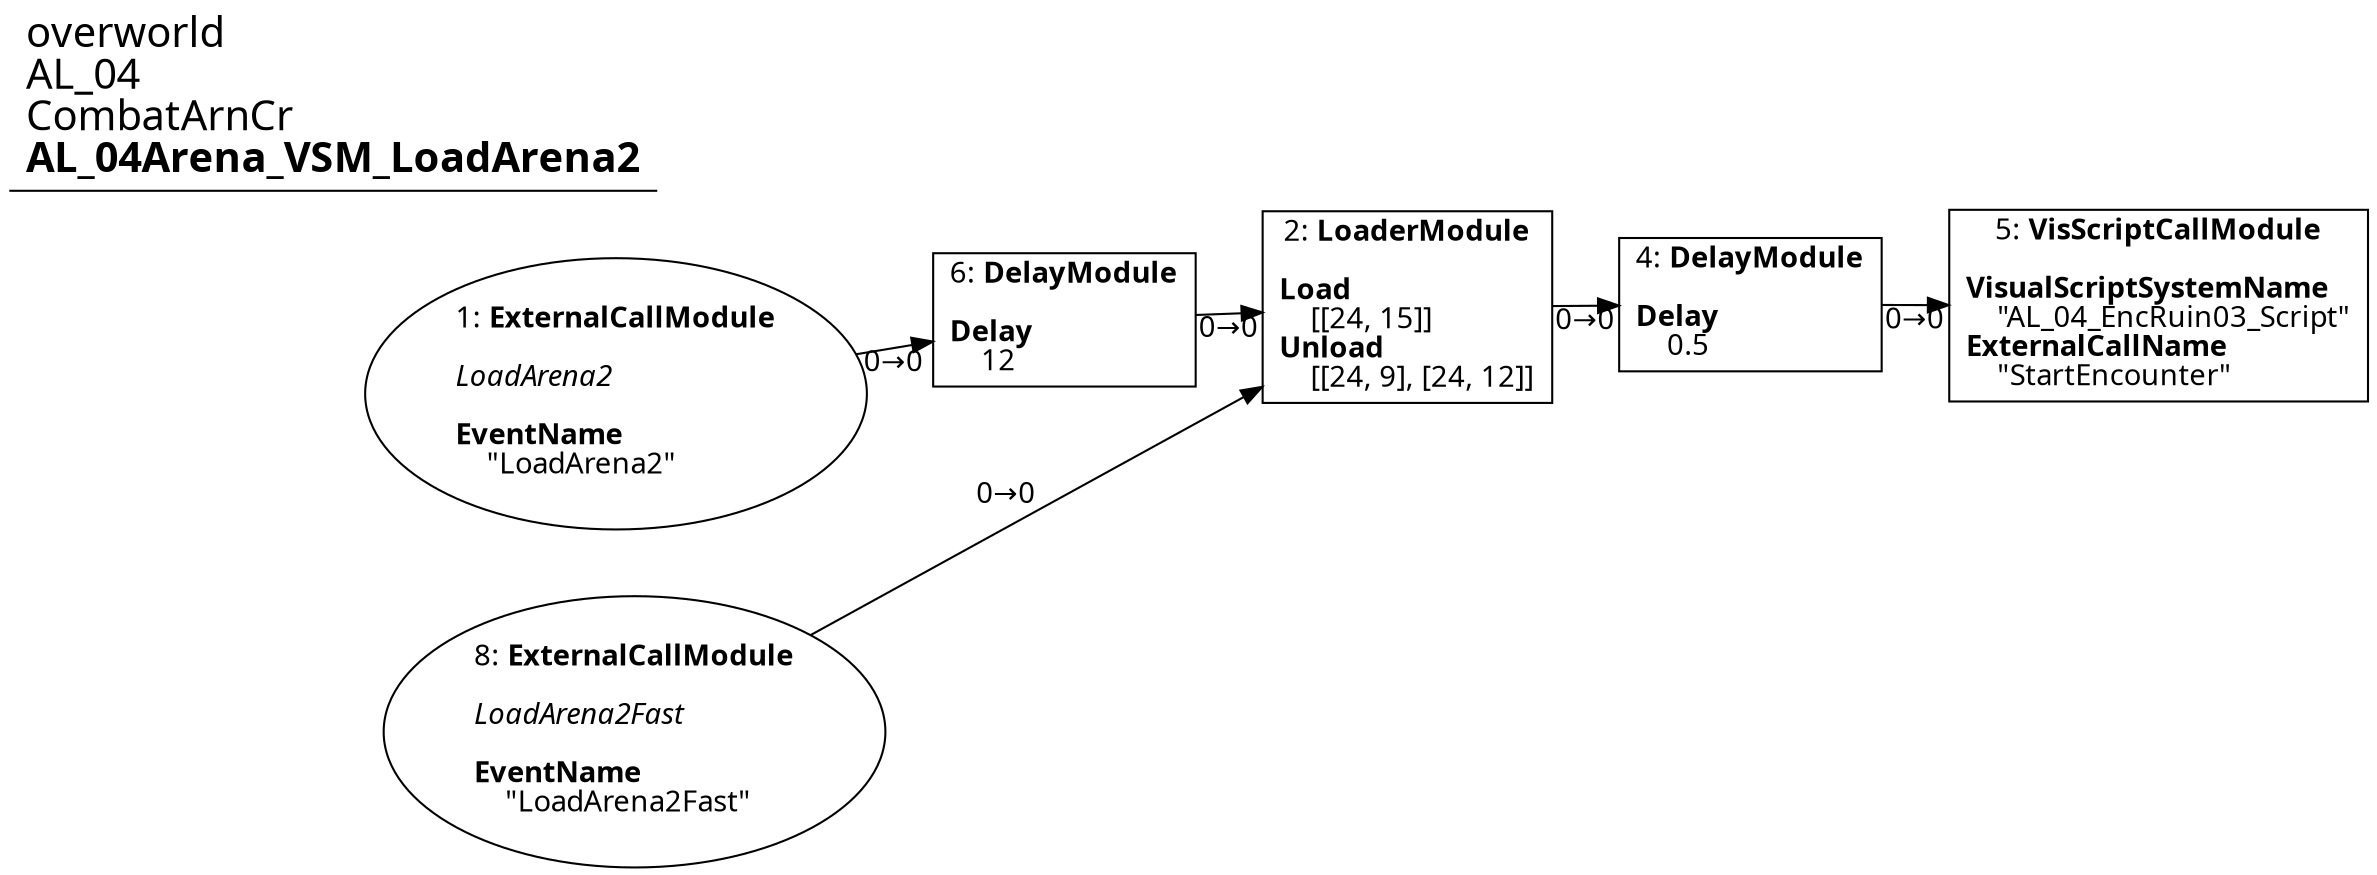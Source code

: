 digraph {
    layout = fdp;
    overlap = prism;
    sep = "+16";
    splines = spline;

    node [ shape = box ];

    graph [ fontname = "Segoe UI" ];
    node [ fontname = "Segoe UI" ];
    edge [ fontname = "Segoe UI" ];

    1 [ label = <1: <b>ExternalCallModule</b><br/><br/><i>LoadArena2<br align="left"/></i><br align="left"/><b>EventName</b><br align="left"/>    &quot;LoadArena2&quot;<br align="left"/>> ];
    1 [ shape = oval ]
    1 [ pos = "0.342,-0.21200001!" ];
    1 -> 6 [ label = "0→0" ];

    2 [ label = <2: <b>LoaderModule</b><br/><br/><b>Load</b><br align="left"/>    [[24, 15]]<br align="left"/><b>Unload</b><br align="left"/>    [[24, 9], [24, 12]]<br align="left"/>> ];
    2 [ pos = "0.791,-0.21700001!" ];
    2 -> 4 [ label = "0→0" ];

    4 [ label = <4: <b>DelayModule</b><br/><br/><b>Delay</b><br align="left"/>    0.5<br align="left"/>> ];
    4 [ pos = "1.0380001,-0.21700001!" ];
    4 -> 5 [ label = "0→0" ];

    5 [ label = <5: <b>VisScriptCallModule</b><br/><br/><b>VisualScriptSystemName</b><br align="left"/>    &quot;AL_04_EncRuin03_Script&quot;<br align="left"/><b>ExternalCallName</b><br align="left"/>    &quot;StartEncounter&quot;<br align="left"/>> ];
    5 [ pos = "1.199,-0.21700001!" ];

    6 [ label = <6: <b>DelayModule</b><br/><br/><b>Delay</b><br align="left"/>    12<br align="left"/>> ];
    6 [ pos = "0.59000003,-0.21300001!" ];
    6 -> 2 [ label = "0→0" ];

    8 [ label = <8: <b>ExternalCallModule</b><br/><br/><i>LoadArena2Fast<br align="left"/></i><br align="left"/><b>EventName</b><br align="left"/>    &quot;LoadArena2Fast&quot;<br align="left"/>> ];
    8 [ shape = oval ]
    8 [ pos = "0.342,-0.41000003!" ];
    8 -> 2 [ label = "0→0" ];

    title [ pos = "0.34100002,-0.21100001!" ];
    title [ shape = underline ];
    title [ label = <<font point-size="20">overworld<br align="left"/>AL_04<br align="left"/>CombatArnCr<br align="left"/><b>AL_04Arena_VSM_LoadArena2</b><br align="left"/></font>> ];
}
